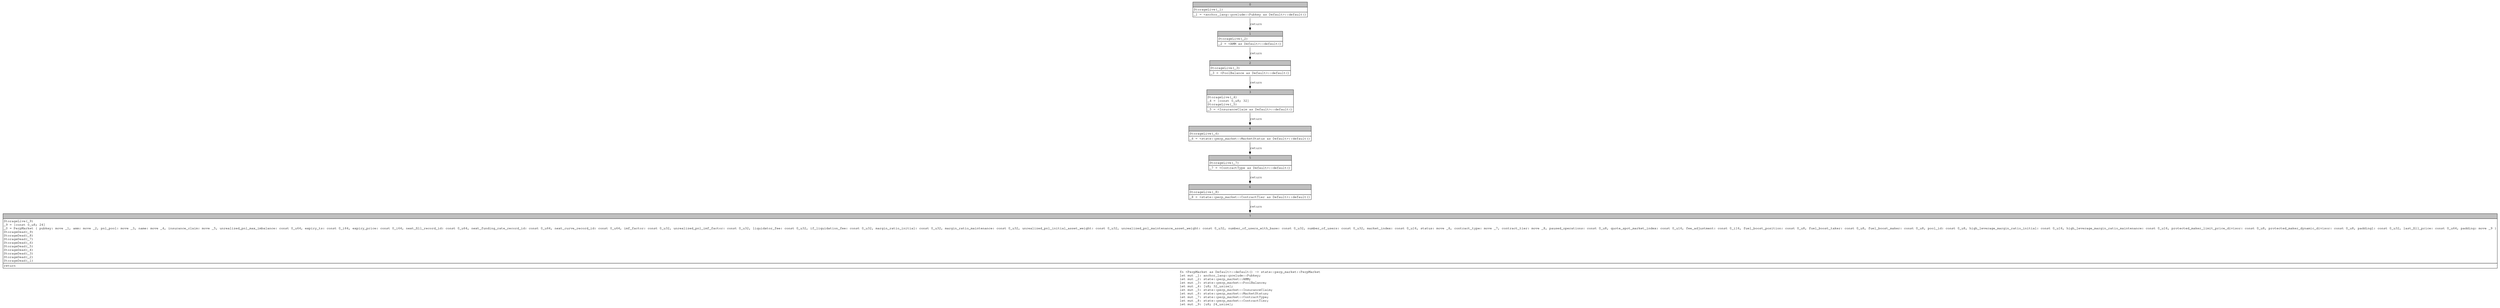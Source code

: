 digraph Mir_0_3780 {
    graph [fontname="Courier, monospace"];
    node [fontname="Courier, monospace"];
    edge [fontname="Courier, monospace"];
    label=<fn &lt;PerpMarket as Default&gt;::default() -&gt; state::perp_market::PerpMarket<br align="left"/>let mut _1: anchor_lang::prelude::Pubkey;<br align="left"/>let mut _2: state::perp_market::AMM;<br align="left"/>let mut _3: state::perp_market::PoolBalance;<br align="left"/>let mut _4: [u8; 32_usize];<br align="left"/>let mut _5: state::perp_market::InsuranceClaim;<br align="left"/>let mut _6: state::perp_market::MarketStatus;<br align="left"/>let mut _7: state::perp_market::ContractType;<br align="left"/>let mut _8: state::perp_market::ContractTier;<br align="left"/>let mut _9: [u8; 24_usize];<br align="left"/>>;
    bb0__0_3780 [shape="none", label=<<table border="0" cellborder="1" cellspacing="0"><tr><td bgcolor="gray" align="center" colspan="1">0</td></tr><tr><td align="left" balign="left">StorageLive(_1)<br/></td></tr><tr><td align="left">_1 = &lt;anchor_lang::prelude::Pubkey as Default&gt;::default()</td></tr></table>>];
    bb1__0_3780 [shape="none", label=<<table border="0" cellborder="1" cellspacing="0"><tr><td bgcolor="gray" align="center" colspan="1">1</td></tr><tr><td align="left" balign="left">StorageLive(_2)<br/></td></tr><tr><td align="left">_2 = &lt;AMM as Default&gt;::default()</td></tr></table>>];
    bb2__0_3780 [shape="none", label=<<table border="0" cellborder="1" cellspacing="0"><tr><td bgcolor="gray" align="center" colspan="1">2</td></tr><tr><td align="left" balign="left">StorageLive(_3)<br/></td></tr><tr><td align="left">_3 = &lt;PoolBalance as Default&gt;::default()</td></tr></table>>];
    bb3__0_3780 [shape="none", label=<<table border="0" cellborder="1" cellspacing="0"><tr><td bgcolor="gray" align="center" colspan="1">3</td></tr><tr><td align="left" balign="left">StorageLive(_4)<br/>_4 = [const 0_u8; 32]<br/>StorageLive(_5)<br/></td></tr><tr><td align="left">_5 = &lt;InsuranceClaim as Default&gt;::default()</td></tr></table>>];
    bb4__0_3780 [shape="none", label=<<table border="0" cellborder="1" cellspacing="0"><tr><td bgcolor="gray" align="center" colspan="1">4</td></tr><tr><td align="left" balign="left">StorageLive(_6)<br/></td></tr><tr><td align="left">_6 = &lt;state::perp_market::MarketStatus as Default&gt;::default()</td></tr></table>>];
    bb5__0_3780 [shape="none", label=<<table border="0" cellborder="1" cellspacing="0"><tr><td bgcolor="gray" align="center" colspan="1">5</td></tr><tr><td align="left" balign="left">StorageLive(_7)<br/></td></tr><tr><td align="left">_7 = &lt;ContractType as Default&gt;::default()</td></tr></table>>];
    bb6__0_3780 [shape="none", label=<<table border="0" cellborder="1" cellspacing="0"><tr><td bgcolor="gray" align="center" colspan="1">6</td></tr><tr><td align="left" balign="left">StorageLive(_8)<br/></td></tr><tr><td align="left">_8 = &lt;state::perp_market::ContractTier as Default&gt;::default()</td></tr></table>>];
    bb7__0_3780 [shape="none", label=<<table border="0" cellborder="1" cellspacing="0"><tr><td bgcolor="gray" align="center" colspan="1">7</td></tr><tr><td align="left" balign="left">StorageLive(_9)<br/>_9 = [const 0_u8; 24]<br/>_0 = PerpMarket { pubkey: move _1, amm: move _2, pnl_pool: move _3, name: move _4, insurance_claim: move _5, unrealized_pnl_max_imbalance: const 0_u64, expiry_ts: const 0_i64, expiry_price: const 0_i64, next_fill_record_id: const 0_u64, next_funding_rate_record_id: const 0_u64, next_curve_record_id: const 0_u64, imf_factor: const 0_u32, unrealized_pnl_imf_factor: const 0_u32, liquidator_fee: const 0_u32, if_liquidation_fee: const 0_u32, margin_ratio_initial: const 0_u32, margin_ratio_maintenance: const 0_u32, unrealized_pnl_initial_asset_weight: const 0_u32, unrealized_pnl_maintenance_asset_weight: const 0_u32, number_of_users_with_base: const 0_u32, number_of_users: const 0_u32, market_index: const 0_u16, status: move _6, contract_type: move _7, contract_tier: move _8, paused_operations: const 0_u8, quote_spot_market_index: const 0_u16, fee_adjustment: const 0_i16, fuel_boost_position: const 0_u8, fuel_boost_taker: const 0_u8, fuel_boost_maker: const 0_u8, pool_id: const 0_u8, high_leverage_margin_ratio_initial: const 0_u16, high_leverage_margin_ratio_maintenance: const 0_u16, protected_maker_limit_price_divisor: const 0_u8, protected_maker_dynamic_divisor: const 0_u8, padding1: const 0_u32, last_fill_price: const 0_u64, padding: move _9 }<br/>StorageDead(_9)<br/>StorageDead(_8)<br/>StorageDead(_7)<br/>StorageDead(_6)<br/>StorageDead(_5)<br/>StorageDead(_4)<br/>StorageDead(_3)<br/>StorageDead(_2)<br/>StorageDead(_1)<br/></td></tr><tr><td align="left">return</td></tr></table>>];
    bb0__0_3780 -> bb1__0_3780 [label="return"];
    bb1__0_3780 -> bb2__0_3780 [label="return"];
    bb2__0_3780 -> bb3__0_3780 [label="return"];
    bb3__0_3780 -> bb4__0_3780 [label="return"];
    bb4__0_3780 -> bb5__0_3780 [label="return"];
    bb5__0_3780 -> bb6__0_3780 [label="return"];
    bb6__0_3780 -> bb7__0_3780 [label="return"];
}
